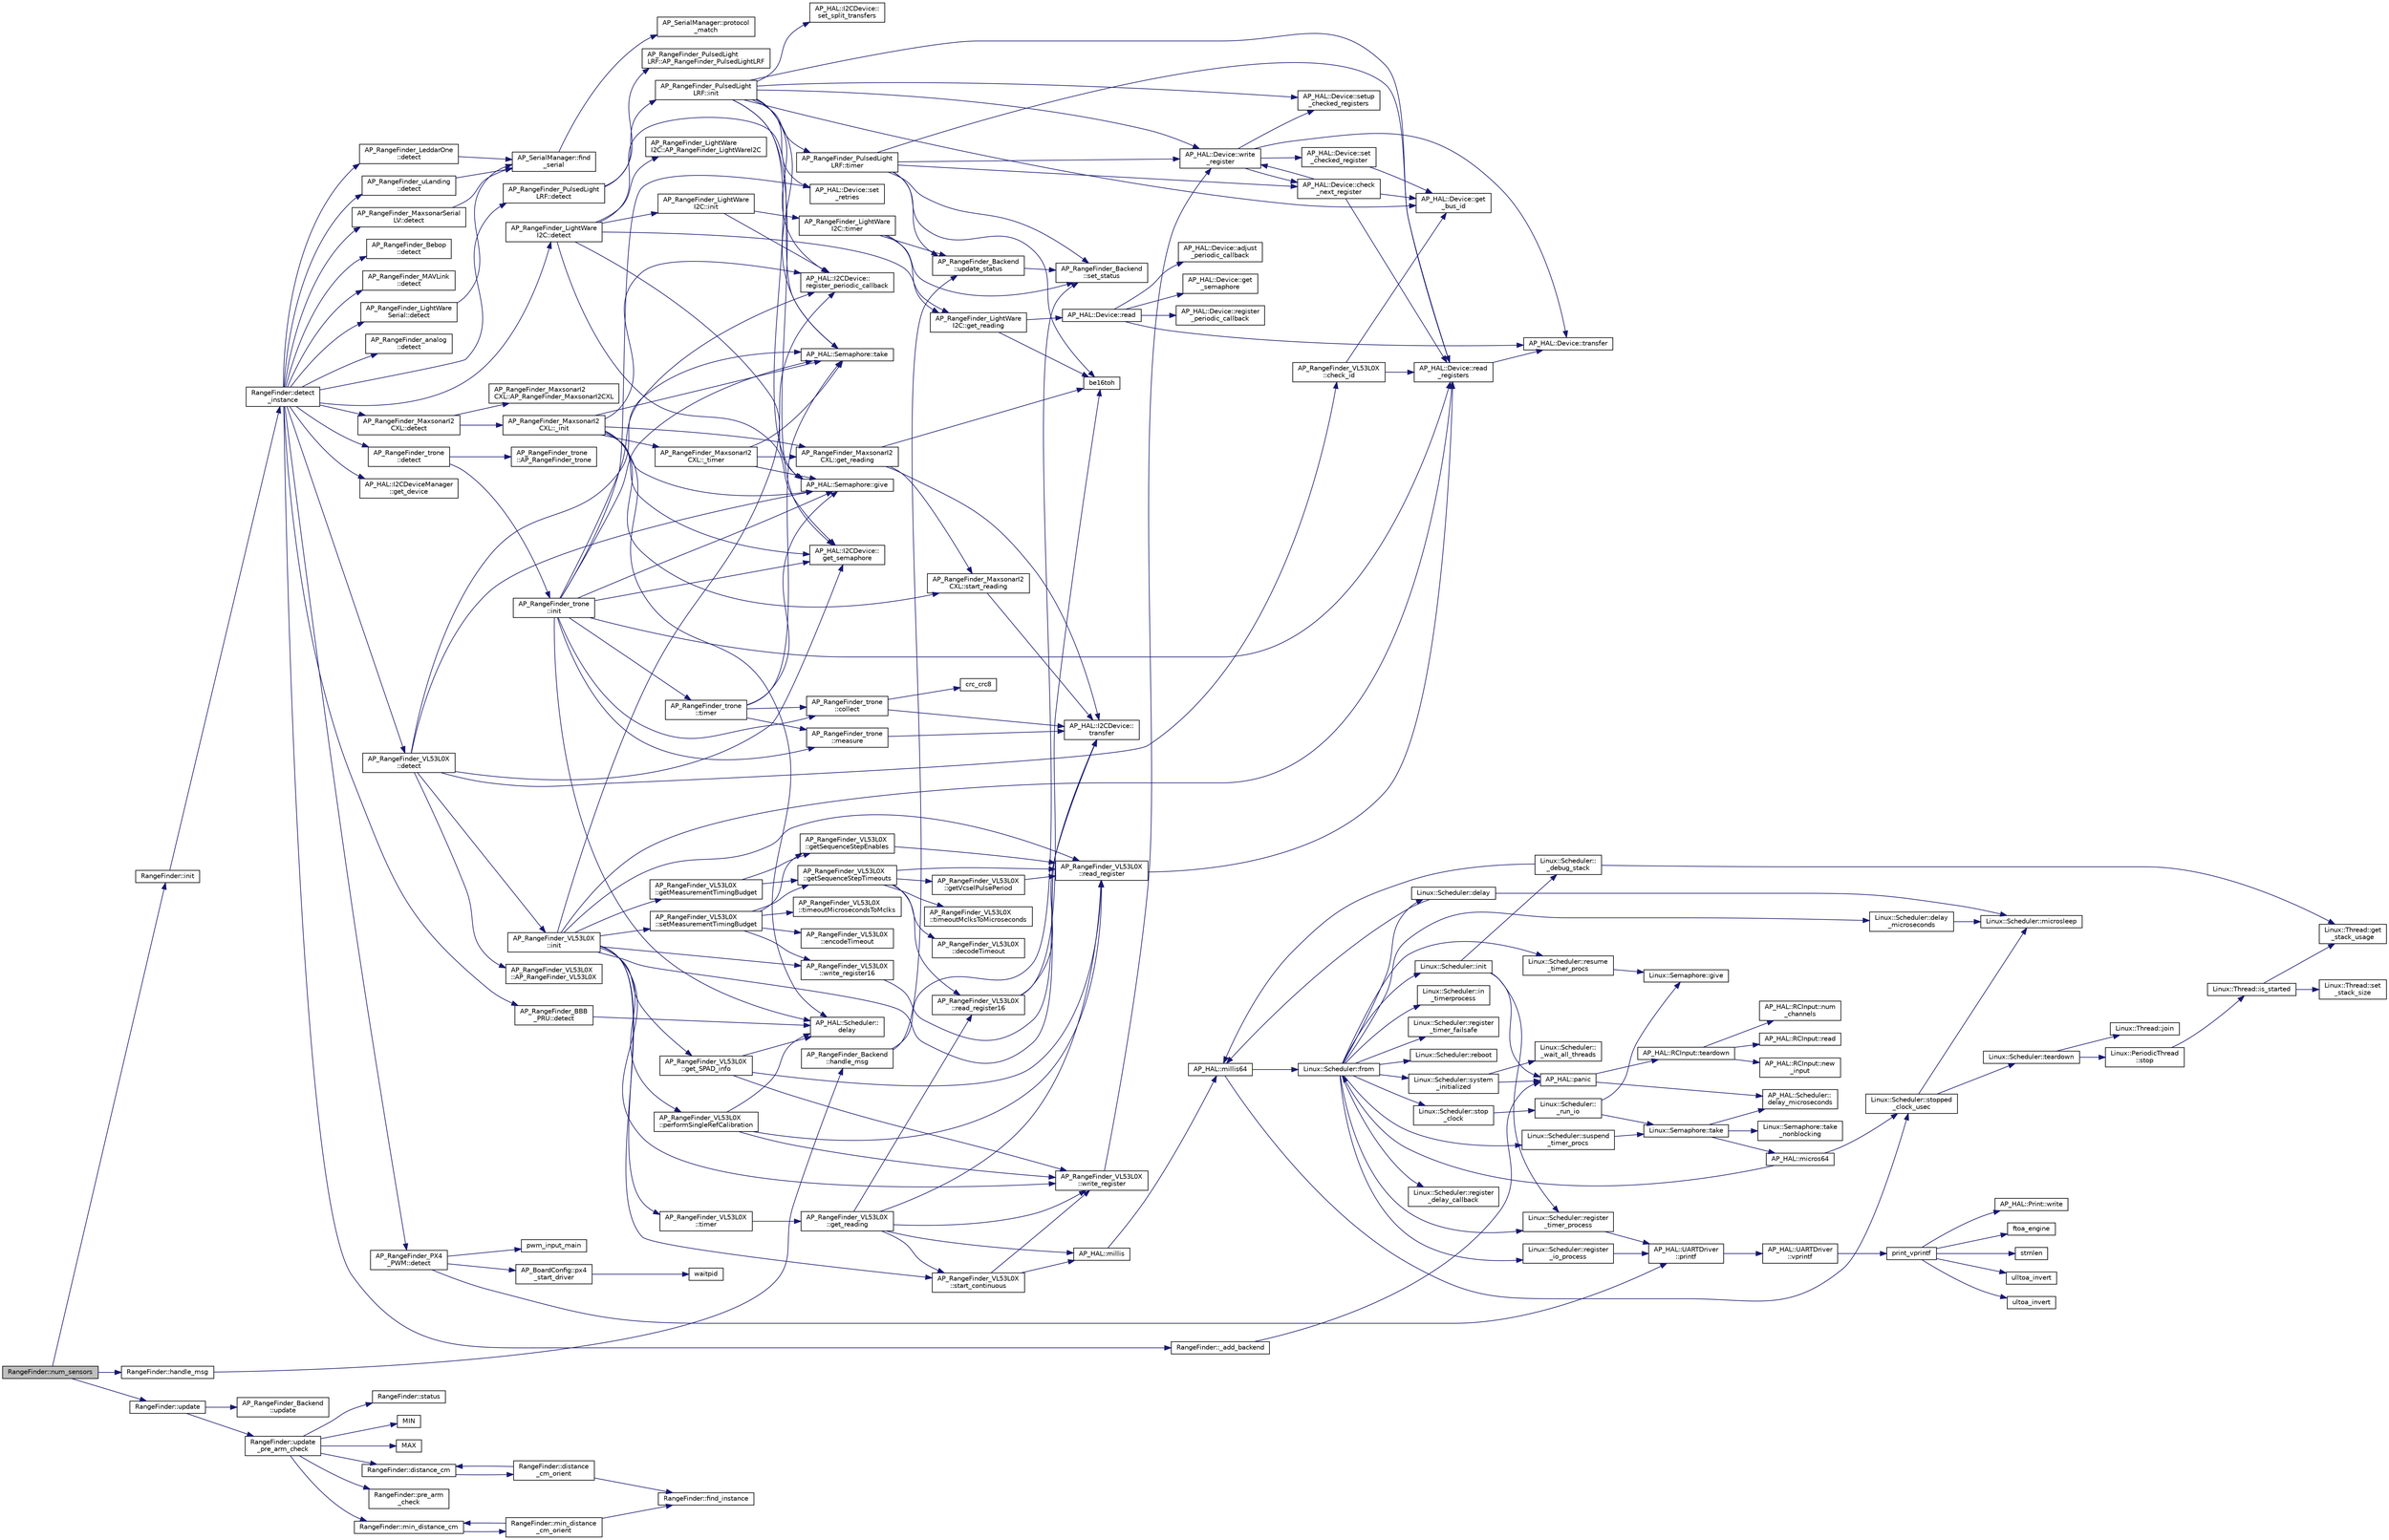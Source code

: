 digraph "RangeFinder::num_sensors"
{
 // INTERACTIVE_SVG=YES
  edge [fontname="Helvetica",fontsize="10",labelfontname="Helvetica",labelfontsize="10"];
  node [fontname="Helvetica",fontsize="10",shape=record];
  rankdir="LR";
  Node1 [label="RangeFinder::num_sensors",height=0.2,width=0.4,color="black", fillcolor="grey75", style="filled", fontcolor="black"];
  Node1 -> Node2 [color="midnightblue",fontsize="10",style="solid",fontname="Helvetica"];
  Node2 [label="RangeFinder::init",height=0.2,width=0.4,color="black", fillcolor="white", style="filled",URL="$classRangeFinder.html#a1c2d6a488e35a856814b5d48ca3d5d9e"];
  Node2 -> Node3 [color="midnightblue",fontsize="10",style="solid",fontname="Helvetica"];
  Node3 [label="RangeFinder::detect\l_instance",height=0.2,width=0.4,color="black", fillcolor="white", style="filled",URL="$classRangeFinder.html#a7f7f9dce880eb37d53df67cba39bdda9"];
  Node3 -> Node4 [color="midnightblue",fontsize="10",style="solid",fontname="Helvetica"];
  Node4 [label="RangeFinder::_add_backend",height=0.2,width=0.4,color="black", fillcolor="white", style="filled",URL="$classRangeFinder.html#a2b5e8b3ee6e2e5ac56544d6af32e7005"];
  Node4 -> Node5 [color="midnightblue",fontsize="10",style="solid",fontname="Helvetica"];
  Node5 [label="AP_HAL::panic",height=0.2,width=0.4,color="black", fillcolor="white", style="filled",URL="$namespaceAP__HAL.html#a71832f03d849a0c088f04fc98d3c8143"];
  Node5 -> Node6 [color="midnightblue",fontsize="10",style="solid",fontname="Helvetica"];
  Node6 [label="AP_HAL::RCInput::teardown",height=0.2,width=0.4,color="black", fillcolor="white", style="filled",URL="$classAP__HAL_1_1RCInput.html#a2bea13d38f2b9ae8bf5193a3a69f0a31"];
  Node6 -> Node7 [color="midnightblue",fontsize="10",style="solid",fontname="Helvetica"];
  Node7 [label="AP_HAL::RCInput::new\l_input",height=0.2,width=0.4,color="black", fillcolor="white", style="filled",URL="$classAP__HAL_1_1RCInput.html#aee1fade33080edef83dd7db0fad0f7da"];
  Node6 -> Node8 [color="midnightblue",fontsize="10",style="solid",fontname="Helvetica"];
  Node8 [label="AP_HAL::RCInput::num\l_channels",height=0.2,width=0.4,color="black", fillcolor="white", style="filled",URL="$classAP__HAL_1_1RCInput.html#ae55f959c6115c1f41783af3a2b6c4fcd"];
  Node6 -> Node9 [color="midnightblue",fontsize="10",style="solid",fontname="Helvetica"];
  Node9 [label="AP_HAL::RCInput::read",height=0.2,width=0.4,color="black", fillcolor="white", style="filled",URL="$classAP__HAL_1_1RCInput.html#a078fd7e6d2e6a899009ec674a8e03498"];
  Node5 -> Node10 [color="midnightblue",fontsize="10",style="solid",fontname="Helvetica"];
  Node10 [label="AP_HAL::Scheduler::\ldelay_microseconds",height=0.2,width=0.4,color="black", fillcolor="white", style="filled",URL="$classAP__HAL_1_1Scheduler.html#a78c4f1b1f192ac1c99544b6cc8f099b0"];
  Node3 -> Node11 [color="midnightblue",fontsize="10",style="solid",fontname="Helvetica"];
  Node11 [label="AP_RangeFinder_PulsedLight\lLRF::detect",height=0.2,width=0.4,color="black", fillcolor="white", style="filled",URL="$classAP__RangeFinder__PulsedLightLRF.html#ad87857d39b8c6d2cbc53209498b60f73"];
  Node11 -> Node12 [color="midnightblue",fontsize="10",style="solid",fontname="Helvetica"];
  Node12 [label="AP_RangeFinder_PulsedLight\lLRF::AP_RangeFinder_PulsedLightLRF",height=0.2,width=0.4,color="black", fillcolor="white", style="filled",URL="$classAP__RangeFinder__PulsedLightLRF.html#a27c2d05ed70612267d7ce31260160ef4"];
  Node11 -> Node13 [color="midnightblue",fontsize="10",style="solid",fontname="Helvetica"];
  Node13 [label="AP_RangeFinder_PulsedLight\lLRF::init",height=0.2,width=0.4,color="black", fillcolor="white", style="filled",URL="$classAP__RangeFinder__PulsedLightLRF.html#a1fe58514ce7282108e5aea8800c2451d"];
  Node13 -> Node14 [color="midnightblue",fontsize="10",style="solid",fontname="Helvetica"];
  Node14 [label="AP_HAL::I2CDevice::\lget_semaphore",height=0.2,width=0.4,color="black", fillcolor="white", style="filled",URL="$classAP__HAL_1_1I2CDevice.html#aecaa17329f98d50d437e53507b1e5c77"];
  Node13 -> Node15 [color="midnightblue",fontsize="10",style="solid",fontname="Helvetica"];
  Node15 [label="AP_HAL::Semaphore::take",height=0.2,width=0.4,color="black", fillcolor="white", style="filled",URL="$classAP__HAL_1_1Semaphore.html#abd3a0affad8bb211981a979f30386589"];
  Node13 -> Node16 [color="midnightblue",fontsize="10",style="solid",fontname="Helvetica"];
  Node16 [label="AP_HAL::Device::set\l_retries",height=0.2,width=0.4,color="black", fillcolor="white", style="filled",URL="$classAP__HAL_1_1Device.html#a871deca702e85b91191788a3415b50ca"];
  Node13 -> Node17 [color="midnightblue",fontsize="10",style="solid",fontname="Helvetica"];
  Node17 [label="AP_HAL::I2CDevice::\lset_split_transfers",height=0.2,width=0.4,color="black", fillcolor="white", style="filled",URL="$classAP__HAL_1_1I2CDevice.html#ad0605551467bdcfd5aaf55e26ca7e376"];
  Node13 -> Node18 [color="midnightblue",fontsize="10",style="solid",fontname="Helvetica"];
  Node18 [label="AP_HAL::Device::read\l_registers",height=0.2,width=0.4,color="black", fillcolor="white", style="filled",URL="$classAP__HAL_1_1Device.html#a66215f964cfb5c7421effdb88a749550"];
  Node18 -> Node19 [color="midnightblue",fontsize="10",style="solid",fontname="Helvetica"];
  Node19 [label="AP_HAL::Device::transfer",height=0.2,width=0.4,color="black", fillcolor="white", style="filled",URL="$classAP__HAL_1_1Device.html#a2af24b5f93b678af718b65a606e538b0"];
  Node13 -> Node20 [color="midnightblue",fontsize="10",style="solid",fontname="Helvetica"];
  Node20 [label="AP_HAL::Device::setup\l_checked_registers",height=0.2,width=0.4,color="black", fillcolor="white", style="filled",URL="$classAP__HAL_1_1Device.html#a4bad879386bd93b7f2340bff1437d041"];
  Node13 -> Node21 [color="midnightblue",fontsize="10",style="solid",fontname="Helvetica"];
  Node21 [label="AP_HAL::Device::write\l_register",height=0.2,width=0.4,color="black", fillcolor="white", style="filled",URL="$classAP__HAL_1_1Device.html#a450d2427d58c09d75c8268f8b808c37b"];
  Node21 -> Node22 [color="midnightblue",fontsize="10",style="solid",fontname="Helvetica"];
  Node22 [label="AP_HAL::Device::set\l_checked_register",height=0.2,width=0.4,color="black", fillcolor="white", style="filled",URL="$classAP__HAL_1_1Device.html#a44b62acec2c1c5d8bf8b9c07f5fe7192"];
  Node22 -> Node23 [color="midnightblue",fontsize="10",style="solid",fontname="Helvetica"];
  Node23 [label="AP_HAL::Device::get\l_bus_id",height=0.2,width=0.4,color="black", fillcolor="white", style="filled",URL="$classAP__HAL_1_1Device.html#a682fd556614308cb02773e94ec8e4b26"];
  Node21 -> Node19 [color="midnightblue",fontsize="10",style="solid",fontname="Helvetica"];
  Node21 -> Node20 [color="midnightblue",fontsize="10",style="solid",fontname="Helvetica"];
  Node21 -> Node24 [color="midnightblue",fontsize="10",style="solid",fontname="Helvetica"];
  Node24 [label="AP_HAL::Device::check\l_next_register",height=0.2,width=0.4,color="black", fillcolor="white", style="filled",URL="$classAP__HAL_1_1Device.html#a81202d89062b62f93bf8d13fa30a86d0"];
  Node24 -> Node18 [color="midnightblue",fontsize="10",style="solid",fontname="Helvetica"];
  Node24 -> Node23 [color="midnightblue",fontsize="10",style="solid",fontname="Helvetica"];
  Node24 -> Node21 [color="midnightblue",fontsize="10",style="solid",fontname="Helvetica"];
  Node13 -> Node23 [color="midnightblue",fontsize="10",style="solid",fontname="Helvetica"];
  Node13 -> Node25 [color="midnightblue",fontsize="10",style="solid",fontname="Helvetica"];
  Node25 [label="AP_HAL::Semaphore::give",height=0.2,width=0.4,color="black", fillcolor="white", style="filled",URL="$classAP__HAL_1_1Semaphore.html#afcdbf03d5bea9d83037acc93bfaea7ce"];
  Node13 -> Node26 [color="midnightblue",fontsize="10",style="solid",fontname="Helvetica"];
  Node26 [label="AP_HAL::I2CDevice::\lregister_periodic_callback",height=0.2,width=0.4,color="black", fillcolor="white", style="filled",URL="$classAP__HAL_1_1I2CDevice.html#a5d6a208d57d47068884af3a4fb90f1a2"];
  Node13 -> Node27 [color="midnightblue",fontsize="10",style="solid",fontname="Helvetica"];
  Node27 [label="AP_RangeFinder_PulsedLight\lLRF::timer",height=0.2,width=0.4,color="black", fillcolor="white", style="filled",URL="$classAP__RangeFinder__PulsedLightLRF.html#a14a616968340128e69452cb742254f50"];
  Node27 -> Node24 [color="midnightblue",fontsize="10",style="solid",fontname="Helvetica"];
  Node27 -> Node21 [color="midnightblue",fontsize="10",style="solid",fontname="Helvetica"];
  Node27 -> Node18 [color="midnightblue",fontsize="10",style="solid",fontname="Helvetica"];
  Node27 -> Node28 [color="midnightblue",fontsize="10",style="solid",fontname="Helvetica"];
  Node28 [label="be16toh",height=0.2,width=0.4,color="black", fillcolor="white", style="filled",URL="$sparse-endian_8h.html#a4460d76503583c1209bc0e78a5ccaefb"];
  Node27 -> Node29 [color="midnightblue",fontsize="10",style="solid",fontname="Helvetica"];
  Node29 [label="AP_RangeFinder_Backend\l::update_status",height=0.2,width=0.4,color="black", fillcolor="white", style="filled",URL="$classAP__RangeFinder__Backend.html#a9e858f638e4c2d1138aa3f56d217a394"];
  Node29 -> Node30 [color="midnightblue",fontsize="10",style="solid",fontname="Helvetica"];
  Node30 [label="AP_RangeFinder_Backend\l::set_status",height=0.2,width=0.4,color="black", fillcolor="white", style="filled",URL="$classAP__RangeFinder__Backend.html#ac5b3771c47b58dfba89ebcf2a24541cd"];
  Node27 -> Node30 [color="midnightblue",fontsize="10",style="solid",fontname="Helvetica"];
  Node3 -> Node31 [color="midnightblue",fontsize="10",style="solid",fontname="Helvetica"];
  Node31 [label="AP_RangeFinder_MaxsonarI2\lCXL::detect",height=0.2,width=0.4,color="black", fillcolor="white", style="filled",URL="$classAP__RangeFinder__MaxsonarI2CXL.html#ae726d2abaa58a433f4dbfadd5936682c"];
  Node31 -> Node32 [color="midnightblue",fontsize="10",style="solid",fontname="Helvetica"];
  Node32 [label="AP_RangeFinder_MaxsonarI2\lCXL::AP_RangeFinder_MaxsonarI2CXL",height=0.2,width=0.4,color="black", fillcolor="white", style="filled",URL="$classAP__RangeFinder__MaxsonarI2CXL.html#aa2f261393656722396f47ebf4b6e5da5"];
  Node31 -> Node33 [color="midnightblue",fontsize="10",style="solid",fontname="Helvetica"];
  Node33 [label="AP_RangeFinder_MaxsonarI2\lCXL::_init",height=0.2,width=0.4,color="black", fillcolor="white", style="filled",URL="$classAP__RangeFinder__MaxsonarI2CXL.html#a1771b238615845f371cd4536e3bbe680"];
  Node33 -> Node14 [color="midnightblue",fontsize="10",style="solid",fontname="Helvetica"];
  Node33 -> Node15 [color="midnightblue",fontsize="10",style="solid",fontname="Helvetica"];
  Node33 -> Node34 [color="midnightblue",fontsize="10",style="solid",fontname="Helvetica"];
  Node34 [label="AP_RangeFinder_MaxsonarI2\lCXL::start_reading",height=0.2,width=0.4,color="black", fillcolor="white", style="filled",URL="$classAP__RangeFinder__MaxsonarI2CXL.html#a51188886a94d87fc3ebb795c0b40f0e4"];
  Node34 -> Node35 [color="midnightblue",fontsize="10",style="solid",fontname="Helvetica"];
  Node35 [label="AP_HAL::I2CDevice::\ltransfer",height=0.2,width=0.4,color="black", fillcolor="white", style="filled",URL="$classAP__HAL_1_1I2CDevice.html#a2e581ddc9b02eb73ad2fdf488fe8dc86"];
  Node33 -> Node25 [color="midnightblue",fontsize="10",style="solid",fontname="Helvetica"];
  Node33 -> Node36 [color="midnightblue",fontsize="10",style="solid",fontname="Helvetica"];
  Node36 [label="AP_HAL::Scheduler::\ldelay",height=0.2,width=0.4,color="black", fillcolor="white", style="filled",URL="$classAP__HAL_1_1Scheduler.html#ab3175e2e6223ccfe82f957e41cc12b26"];
  Node33 -> Node37 [color="midnightblue",fontsize="10",style="solid",fontname="Helvetica"];
  Node37 [label="AP_RangeFinder_MaxsonarI2\lCXL::get_reading",height=0.2,width=0.4,color="black", fillcolor="white", style="filled",URL="$classAP__RangeFinder__MaxsonarI2CXL.html#a43b8ffc54c0ed66221d0bb61c3e181e9"];
  Node37 -> Node35 [color="midnightblue",fontsize="10",style="solid",fontname="Helvetica"];
  Node37 -> Node28 [color="midnightblue",fontsize="10",style="solid",fontname="Helvetica"];
  Node37 -> Node34 [color="midnightblue",fontsize="10",style="solid",fontname="Helvetica"];
  Node33 -> Node26 [color="midnightblue",fontsize="10",style="solid",fontname="Helvetica"];
  Node33 -> Node38 [color="midnightblue",fontsize="10",style="solid",fontname="Helvetica"];
  Node38 [label="AP_RangeFinder_MaxsonarI2\lCXL::_timer",height=0.2,width=0.4,color="black", fillcolor="white", style="filled",URL="$classAP__RangeFinder__MaxsonarI2CXL.html#a4a8cb17fc852d03b93867a66dc8e702e"];
  Node38 -> Node37 [color="midnightblue",fontsize="10",style="solid",fontname="Helvetica"];
  Node38 -> Node15 [color="midnightblue",fontsize="10",style="solid",fontname="Helvetica"];
  Node38 -> Node25 [color="midnightblue",fontsize="10",style="solid",fontname="Helvetica"];
  Node3 -> Node39 [color="midnightblue",fontsize="10",style="solid",fontname="Helvetica"];
  Node39 [label="AP_RangeFinder_LightWare\lI2C::detect",height=0.2,width=0.4,color="black", fillcolor="white", style="filled",URL="$classAP__RangeFinder__LightWareI2C.html#a8244a17a7b5b90e559e999a1cb5dc40a"];
  Node39 -> Node40 [color="midnightblue",fontsize="10",style="solid",fontname="Helvetica"];
  Node40 [label="AP_RangeFinder_LightWare\lI2C::AP_RangeFinder_LightWareI2C",height=0.2,width=0.4,color="black", fillcolor="white", style="filled",URL="$classAP__RangeFinder__LightWareI2C.html#a9aac92cdc465091edd589869a7ad81cb"];
  Node39 -> Node14 [color="midnightblue",fontsize="10",style="solid",fontname="Helvetica"];
  Node39 -> Node15 [color="midnightblue",fontsize="10",style="solid",fontname="Helvetica"];
  Node39 -> Node41 [color="midnightblue",fontsize="10",style="solid",fontname="Helvetica"];
  Node41 [label="AP_RangeFinder_LightWare\lI2C::get_reading",height=0.2,width=0.4,color="black", fillcolor="white", style="filled",URL="$classAP__RangeFinder__LightWareI2C.html#a37ea263e851b88939137c355193087d7"];
  Node41 -> Node42 [color="midnightblue",fontsize="10",style="solid",fontname="Helvetica"];
  Node42 [label="AP_HAL::Device::read",height=0.2,width=0.4,color="black", fillcolor="white", style="filled",URL="$classAP__HAL_1_1Device.html#add629993ccfd5242c5921a38a3969dba"];
  Node42 -> Node19 [color="midnightblue",fontsize="10",style="solid",fontname="Helvetica"];
  Node42 -> Node43 [color="midnightblue",fontsize="10",style="solid",fontname="Helvetica"];
  Node43 [label="AP_HAL::Device::get\l_semaphore",height=0.2,width=0.4,color="black", fillcolor="white", style="filled",URL="$classAP__HAL_1_1Device.html#a9cfca3d6c720115b4c77b21b64a2b8af"];
  Node42 -> Node44 [color="midnightblue",fontsize="10",style="solid",fontname="Helvetica"];
  Node44 [label="AP_HAL::Device::register\l_periodic_callback",height=0.2,width=0.4,color="black", fillcolor="white", style="filled",URL="$classAP__HAL_1_1Device.html#ab516a6ba589841ce07a5cc4ef599ac62"];
  Node42 -> Node45 [color="midnightblue",fontsize="10",style="solid",fontname="Helvetica"];
  Node45 [label="AP_HAL::Device::adjust\l_periodic_callback",height=0.2,width=0.4,color="black", fillcolor="white", style="filled",URL="$classAP__HAL_1_1Device.html#aec95eac419de6e1d4812a303855c40be"];
  Node41 -> Node28 [color="midnightblue",fontsize="10",style="solid",fontname="Helvetica"];
  Node39 -> Node25 [color="midnightblue",fontsize="10",style="solid",fontname="Helvetica"];
  Node39 -> Node46 [color="midnightblue",fontsize="10",style="solid",fontname="Helvetica"];
  Node46 [label="AP_RangeFinder_LightWare\lI2C::init",height=0.2,width=0.4,color="black", fillcolor="white", style="filled",URL="$classAP__RangeFinder__LightWareI2C.html#a4ecab260116f4b01a5e0853b3830736a"];
  Node46 -> Node26 [color="midnightblue",fontsize="10",style="solid",fontname="Helvetica"];
  Node46 -> Node47 [color="midnightblue",fontsize="10",style="solid",fontname="Helvetica"];
  Node47 [label="AP_RangeFinder_LightWare\lI2C::timer",height=0.2,width=0.4,color="black", fillcolor="white", style="filled",URL="$classAP__RangeFinder__LightWareI2C.html#af397f083c33ab36aab840d89831b0e7d"];
  Node47 -> Node41 [color="midnightblue",fontsize="10",style="solid",fontname="Helvetica"];
  Node47 -> Node29 [color="midnightblue",fontsize="10",style="solid",fontname="Helvetica"];
  Node47 -> Node30 [color="midnightblue",fontsize="10",style="solid",fontname="Helvetica"];
  Node3 -> Node48 [color="midnightblue",fontsize="10",style="solid",fontname="Helvetica"];
  Node48 [label="AP_HAL::I2CDeviceManager\l::get_device",height=0.2,width=0.4,color="black", fillcolor="white", style="filled",URL="$classAP__HAL_1_1I2CDeviceManager.html#a28e5d1449e177f16962dd7ccc94df443"];
  Node3 -> Node49 [color="midnightblue",fontsize="10",style="solid",fontname="Helvetica"];
  Node49 [label="AP_RangeFinder_trone\l::detect",height=0.2,width=0.4,color="black", fillcolor="white", style="filled",URL="$classAP__RangeFinder__trone.html#a71c22bfe97e0cf43a9da0a975e9879c0"];
  Node49 -> Node50 [color="midnightblue",fontsize="10",style="solid",fontname="Helvetica"];
  Node50 [label="AP_RangeFinder_trone\l::AP_RangeFinder_trone",height=0.2,width=0.4,color="black", fillcolor="white", style="filled",URL="$classAP__RangeFinder__trone.html#ac31f7a1ee8da8835713291cced7b908c"];
  Node49 -> Node51 [color="midnightblue",fontsize="10",style="solid",fontname="Helvetica"];
  Node51 [label="AP_RangeFinder_trone\l::init",height=0.2,width=0.4,color="black", fillcolor="white", style="filled",URL="$classAP__RangeFinder__trone.html#a798978258c22be13e6deee52cdab0236"];
  Node51 -> Node14 [color="midnightblue",fontsize="10",style="solid",fontname="Helvetica"];
  Node51 -> Node15 [color="midnightblue",fontsize="10",style="solid",fontname="Helvetica"];
  Node51 -> Node16 [color="midnightblue",fontsize="10",style="solid",fontname="Helvetica"];
  Node51 -> Node18 [color="midnightblue",fontsize="10",style="solid",fontname="Helvetica"];
  Node51 -> Node52 [color="midnightblue",fontsize="10",style="solid",fontname="Helvetica"];
  Node52 [label="AP_RangeFinder_trone\l::measure",height=0.2,width=0.4,color="black", fillcolor="white", style="filled",URL="$classAP__RangeFinder__trone.html#ae1c90edf21bf8b1630319198715dbbd1"];
  Node52 -> Node35 [color="midnightblue",fontsize="10",style="solid",fontname="Helvetica"];
  Node51 -> Node25 [color="midnightblue",fontsize="10",style="solid",fontname="Helvetica"];
  Node51 -> Node36 [color="midnightblue",fontsize="10",style="solid",fontname="Helvetica"];
  Node51 -> Node53 [color="midnightblue",fontsize="10",style="solid",fontname="Helvetica"];
  Node53 [label="AP_RangeFinder_trone\l::collect",height=0.2,width=0.4,color="black", fillcolor="white", style="filled",URL="$classAP__RangeFinder__trone.html#a5c5bcc4a245bbadcf183d28bbe724a55"];
  Node53 -> Node35 [color="midnightblue",fontsize="10",style="solid",fontname="Helvetica"];
  Node53 -> Node54 [color="midnightblue",fontsize="10",style="solid",fontname="Helvetica"];
  Node54 [label="crc_crc8",height=0.2,width=0.4,color="black", fillcolor="white", style="filled",URL="$crc_8cpp.html#aff40866c4e8dcc38f5a6114281f58e23"];
  Node51 -> Node26 [color="midnightblue",fontsize="10",style="solid",fontname="Helvetica"];
  Node51 -> Node55 [color="midnightblue",fontsize="10",style="solid",fontname="Helvetica"];
  Node55 [label="AP_RangeFinder_trone\l::timer",height=0.2,width=0.4,color="black", fillcolor="white", style="filled",URL="$classAP__RangeFinder__trone.html#adb1b1934e369240f988830ede9c3a4de"];
  Node55 -> Node53 [color="midnightblue",fontsize="10",style="solid",fontname="Helvetica"];
  Node55 -> Node15 [color="midnightblue",fontsize="10",style="solid",fontname="Helvetica"];
  Node55 -> Node25 [color="midnightblue",fontsize="10",style="solid",fontname="Helvetica"];
  Node55 -> Node52 [color="midnightblue",fontsize="10",style="solid",fontname="Helvetica"];
  Node3 -> Node56 [color="midnightblue",fontsize="10",style="solid",fontname="Helvetica"];
  Node56 [label="AP_RangeFinder_VL53L0X\l::detect",height=0.2,width=0.4,color="black", fillcolor="white", style="filled",URL="$classAP__RangeFinder__VL53L0X.html#acda2670d739ed1966164fee6001680a0"];
  Node56 -> Node57 [color="midnightblue",fontsize="10",style="solid",fontname="Helvetica"];
  Node57 [label="AP_RangeFinder_VL53L0X\l::AP_RangeFinder_VL53L0X",height=0.2,width=0.4,color="black", fillcolor="white", style="filled",URL="$classAP__RangeFinder__VL53L0X.html#a23c4773c3f71adfbefc0513ced4aab4d"];
  Node56 -> Node14 [color="midnightblue",fontsize="10",style="solid",fontname="Helvetica"];
  Node56 -> Node15 [color="midnightblue",fontsize="10",style="solid",fontname="Helvetica"];
  Node56 -> Node58 [color="midnightblue",fontsize="10",style="solid",fontname="Helvetica"];
  Node58 [label="AP_RangeFinder_VL53L0X\l::check_id",height=0.2,width=0.4,color="black", fillcolor="white", style="filled",URL="$classAP__RangeFinder__VL53L0X.html#ae886a7037a7968a44e45946692eb47ac"];
  Node58 -> Node18 [color="midnightblue",fontsize="10",style="solid",fontname="Helvetica"];
  Node58 -> Node23 [color="midnightblue",fontsize="10",style="solid",fontname="Helvetica"];
  Node56 -> Node25 [color="midnightblue",fontsize="10",style="solid",fontname="Helvetica"];
  Node56 -> Node59 [color="midnightblue",fontsize="10",style="solid",fontname="Helvetica"];
  Node59 [label="AP_RangeFinder_VL53L0X\l::init",height=0.2,width=0.4,color="black", fillcolor="white", style="filled",URL="$classAP__RangeFinder__VL53L0X.html#ac67db36587944e0a5a1295a75933302c"];
  Node59 -> Node60 [color="midnightblue",fontsize="10",style="solid",fontname="Helvetica"];
  Node60 [label="AP_RangeFinder_VL53L0X\l::write_register",height=0.2,width=0.4,color="black", fillcolor="white", style="filled",URL="$classAP__RangeFinder__VL53L0X.html#af42a49b66ac15ae10e082002d8934d59"];
  Node60 -> Node21 [color="midnightblue",fontsize="10",style="solid",fontname="Helvetica"];
  Node59 -> Node61 [color="midnightblue",fontsize="10",style="solid",fontname="Helvetica"];
  Node61 [label="AP_RangeFinder_VL53L0X\l::read_register",height=0.2,width=0.4,color="black", fillcolor="white", style="filled",URL="$classAP__RangeFinder__VL53L0X.html#a2b660c79c1ed128ab2b74b6cbdfd04b2"];
  Node61 -> Node18 [color="midnightblue",fontsize="10",style="solid",fontname="Helvetica"];
  Node59 -> Node62 [color="midnightblue",fontsize="10",style="solid",fontname="Helvetica"];
  Node62 [label="AP_RangeFinder_VL53L0X\l::write_register16",height=0.2,width=0.4,color="black", fillcolor="white", style="filled",URL="$classAP__RangeFinder__VL53L0X.html#a5c9f11ca786209f1cba876940f67c809"];
  Node62 -> Node35 [color="midnightblue",fontsize="10",style="solid",fontname="Helvetica"];
  Node59 -> Node63 [color="midnightblue",fontsize="10",style="solid",fontname="Helvetica"];
  Node63 [label="AP_RangeFinder_VL53L0X\l::get_SPAD_info",height=0.2,width=0.4,color="black", fillcolor="white", style="filled",URL="$classAP__RangeFinder__VL53L0X.html#a4d4f7669855683319bd48d6b0d838169"];
  Node63 -> Node60 [color="midnightblue",fontsize="10",style="solid",fontname="Helvetica"];
  Node63 -> Node61 [color="midnightblue",fontsize="10",style="solid",fontname="Helvetica"];
  Node63 -> Node36 [color="midnightblue",fontsize="10",style="solid",fontname="Helvetica"];
  Node59 -> Node18 [color="midnightblue",fontsize="10",style="solid",fontname="Helvetica"];
  Node59 -> Node35 [color="midnightblue",fontsize="10",style="solid",fontname="Helvetica"];
  Node59 -> Node64 [color="midnightblue",fontsize="10",style="solid",fontname="Helvetica"];
  Node64 [label="AP_RangeFinder_VL53L0X\l::getMeasurementTimingBudget",height=0.2,width=0.4,color="black", fillcolor="white", style="filled",URL="$classAP__RangeFinder__VL53L0X.html#a99578fad928a8259ab6419cd20a9d00f"];
  Node64 -> Node65 [color="midnightblue",fontsize="10",style="solid",fontname="Helvetica"];
  Node65 [label="AP_RangeFinder_VL53L0X\l::getSequenceStepEnables",height=0.2,width=0.4,color="black", fillcolor="white", style="filled",URL="$classAP__RangeFinder__VL53L0X.html#a26f17f242a24905021a0bc78f4b92b3d"];
  Node65 -> Node61 [color="midnightblue",fontsize="10",style="solid",fontname="Helvetica"];
  Node64 -> Node66 [color="midnightblue",fontsize="10",style="solid",fontname="Helvetica"];
  Node66 [label="AP_RangeFinder_VL53L0X\l::getSequenceStepTimeouts",height=0.2,width=0.4,color="black", fillcolor="white", style="filled",URL="$classAP__RangeFinder__VL53L0X.html#aee8dc588ee1ce3c0fc1b1548a137f3b0"];
  Node66 -> Node67 [color="midnightblue",fontsize="10",style="solid",fontname="Helvetica"];
  Node67 [label="AP_RangeFinder_VL53L0X\l::getVcselPulsePeriod",height=0.2,width=0.4,color="black", fillcolor="white", style="filled",URL="$classAP__RangeFinder__VL53L0X.html#aeed0297c7cd672a6a2d18042ca87b7c7"];
  Node67 -> Node61 [color="midnightblue",fontsize="10",style="solid",fontname="Helvetica"];
  Node66 -> Node61 [color="midnightblue",fontsize="10",style="solid",fontname="Helvetica"];
  Node66 -> Node68 [color="midnightblue",fontsize="10",style="solid",fontname="Helvetica"];
  Node68 [label="AP_RangeFinder_VL53L0X\l::timeoutMclksToMicroseconds",height=0.2,width=0.4,color="black", fillcolor="white", style="filled",URL="$classAP__RangeFinder__VL53L0X.html#a2d9155a4059ff36e3b06ba21904d7ad0"];
  Node66 -> Node69 [color="midnightblue",fontsize="10",style="solid",fontname="Helvetica"];
  Node69 [label="AP_RangeFinder_VL53L0X\l::decodeTimeout",height=0.2,width=0.4,color="black", fillcolor="white", style="filled",URL="$classAP__RangeFinder__VL53L0X.html#aa43b5ee83a459ab2154578a54f8f1898"];
  Node66 -> Node70 [color="midnightblue",fontsize="10",style="solid",fontname="Helvetica"];
  Node70 [label="AP_RangeFinder_VL53L0X\l::read_register16",height=0.2,width=0.4,color="black", fillcolor="white", style="filled",URL="$classAP__RangeFinder__VL53L0X.html#afa09743a6e90f65c6d3b8367ba86cd35"];
  Node70 -> Node35 [color="midnightblue",fontsize="10",style="solid",fontname="Helvetica"];
  Node70 -> Node28 [color="midnightblue",fontsize="10",style="solid",fontname="Helvetica"];
  Node59 -> Node71 [color="midnightblue",fontsize="10",style="solid",fontname="Helvetica"];
  Node71 [label="AP_RangeFinder_VL53L0X\l::setMeasurementTimingBudget",height=0.2,width=0.4,color="black", fillcolor="white", style="filled",URL="$classAP__RangeFinder__VL53L0X.html#adec2d569b8b1567535371a3d69b4c95f"];
  Node71 -> Node65 [color="midnightblue",fontsize="10",style="solid",fontname="Helvetica"];
  Node71 -> Node66 [color="midnightblue",fontsize="10",style="solid",fontname="Helvetica"];
  Node71 -> Node72 [color="midnightblue",fontsize="10",style="solid",fontname="Helvetica"];
  Node72 [label="AP_RangeFinder_VL53L0X\l::timeoutMicrosecondsToMclks",height=0.2,width=0.4,color="black", fillcolor="white", style="filled",URL="$classAP__RangeFinder__VL53L0X.html#a9f2c3d4c86c11d0144a3c0ec775b4e50"];
  Node71 -> Node62 [color="midnightblue",fontsize="10",style="solid",fontname="Helvetica"];
  Node71 -> Node73 [color="midnightblue",fontsize="10",style="solid",fontname="Helvetica"];
  Node73 [label="AP_RangeFinder_VL53L0X\l::encodeTimeout",height=0.2,width=0.4,color="black", fillcolor="white", style="filled",URL="$classAP__RangeFinder__VL53L0X.html#a5d67a6411de68df1d7e530a9df5bd2d6"];
  Node59 -> Node74 [color="midnightblue",fontsize="10",style="solid",fontname="Helvetica"];
  Node74 [label="AP_RangeFinder_VL53L0X\l::performSingleRefCalibration",height=0.2,width=0.4,color="black", fillcolor="white", style="filled",URL="$classAP__RangeFinder__VL53L0X.html#a4b2d9f7195956fe4898b0a1345850c7c"];
  Node74 -> Node60 [color="midnightblue",fontsize="10",style="solid",fontname="Helvetica"];
  Node74 -> Node61 [color="midnightblue",fontsize="10",style="solid",fontname="Helvetica"];
  Node74 -> Node36 [color="midnightblue",fontsize="10",style="solid",fontname="Helvetica"];
  Node59 -> Node75 [color="midnightblue",fontsize="10",style="solid",fontname="Helvetica"];
  Node75 [label="AP_RangeFinder_VL53L0X\l::start_continuous",height=0.2,width=0.4,color="black", fillcolor="white", style="filled",URL="$classAP__RangeFinder__VL53L0X.html#ad61c55f466b6be9fa0a6e741efa94a00"];
  Node75 -> Node60 [color="midnightblue",fontsize="10",style="solid",fontname="Helvetica"];
  Node75 -> Node76 [color="midnightblue",fontsize="10",style="solid",fontname="Helvetica"];
  Node76 [label="AP_HAL::millis",height=0.2,width=0.4,color="black", fillcolor="white", style="filled",URL="$namespaceAP__HAL.html#a77dffbb18891996280308e21316ec186"];
  Node76 -> Node77 [color="midnightblue",fontsize="10",style="solid",fontname="Helvetica"];
  Node77 [label="AP_HAL::millis64",height=0.2,width=0.4,color="black", fillcolor="white", style="filled",URL="$namespaceAP__HAL.html#a59336c5fceaf28a76d1df1581a87a25d"];
  Node77 -> Node78 [color="midnightblue",fontsize="10",style="solid",fontname="Helvetica"];
  Node78 [label="Linux::Scheduler::from",height=0.2,width=0.4,color="black", fillcolor="white", style="filled",URL="$classLinux_1_1Scheduler.html#a53ecaae0fdc72f85bd57c4b0cff93653"];
  Node78 -> Node79 [color="midnightblue",fontsize="10",style="solid",fontname="Helvetica"];
  Node79 [label="Linux::Scheduler::init",height=0.2,width=0.4,color="black", fillcolor="white", style="filled",URL="$classLinux_1_1Scheduler.html#a3d77c332e051c28c83fb07757e7100bd"];
  Node79 -> Node5 [color="midnightblue",fontsize="10",style="solid",fontname="Helvetica"];
  Node79 -> Node80 [color="midnightblue",fontsize="10",style="solid",fontname="Helvetica"];
  Node80 [label="Linux::Scheduler::register\l_timer_process",height=0.2,width=0.4,color="black", fillcolor="white", style="filled",URL="$classLinux_1_1Scheduler.html#a02a34a123dfebaf360f7010745e1e646"];
  Node80 -> Node81 [color="midnightblue",fontsize="10",style="solid",fontname="Helvetica"];
  Node81 [label="AP_HAL::UARTDriver\l::printf",height=0.2,width=0.4,color="black", fillcolor="white", style="filled",URL="$classAP__HAL_1_1UARTDriver.html#a6ceedc792594e59fc7d80b39a435f027"];
  Node81 -> Node82 [color="midnightblue",fontsize="10",style="solid",fontname="Helvetica"];
  Node82 [label="AP_HAL::UARTDriver\l::vprintf",height=0.2,width=0.4,color="black", fillcolor="white", style="filled",URL="$classAP__HAL_1_1UARTDriver.html#aa8abfb6d6641299472c29ac1edde559f"];
  Node82 -> Node83 [color="midnightblue",fontsize="10",style="solid",fontname="Helvetica"];
  Node83 [label="print_vprintf",height=0.2,width=0.4,color="black", fillcolor="white", style="filled",URL="$print__vprintf_8cpp.html#a1534eaeab54696df96975b56d9f49212"];
  Node83 -> Node84 [color="midnightblue",fontsize="10",style="solid",fontname="Helvetica"];
  Node84 [label="AP_HAL::Print::write",height=0.2,width=0.4,color="black", fillcolor="white", style="filled",URL="$classAP__HAL_1_1Print.html#acc65391952a43334f8f5c9bef341f501"];
  Node83 -> Node85 [color="midnightblue",fontsize="10",style="solid",fontname="Helvetica"];
  Node85 [label="ftoa_engine",height=0.2,width=0.4,color="black", fillcolor="white", style="filled",URL="$ftoa__engine_8cpp.html#a1c28234da8f20b43c85890d4bb452947"];
  Node83 -> Node86 [color="midnightblue",fontsize="10",style="solid",fontname="Helvetica"];
  Node86 [label="strnlen",height=0.2,width=0.4,color="black", fillcolor="white", style="filled",URL="$replace_8cpp.html#a880bcc7b85a09e6254691bebd5344b51"];
  Node83 -> Node87 [color="midnightblue",fontsize="10",style="solid",fontname="Helvetica"];
  Node87 [label="ulltoa_invert",height=0.2,width=0.4,color="black", fillcolor="white", style="filled",URL="$utoa__invert_8cpp.html#a34926f552460b47c414ec4d83b32815c"];
  Node83 -> Node88 [color="midnightblue",fontsize="10",style="solid",fontname="Helvetica"];
  Node88 [label="ultoa_invert",height=0.2,width=0.4,color="black", fillcolor="white", style="filled",URL="$utoa__invert_8cpp.html#a5d99bba8e697c1e11da489d88fca8559"];
  Node79 -> Node89 [color="midnightblue",fontsize="10",style="solid",fontname="Helvetica"];
  Node89 [label="Linux::Scheduler::\l_debug_stack",height=0.2,width=0.4,color="black", fillcolor="white", style="filled",URL="$classLinux_1_1Scheduler.html#a163eb7b285c95b1b1d036fc61d723910"];
  Node89 -> Node77 [color="midnightblue",fontsize="10",style="solid",fontname="Helvetica"];
  Node89 -> Node90 [color="midnightblue",fontsize="10",style="solid",fontname="Helvetica"];
  Node90 [label="Linux::Thread::get\l_stack_usage",height=0.2,width=0.4,color="black", fillcolor="white", style="filled",URL="$classLinux_1_1Thread.html#a6884970a0811ae21953c57fb98aa6e96"];
  Node78 -> Node91 [color="midnightblue",fontsize="10",style="solid",fontname="Helvetica"];
  Node91 [label="Linux::Scheduler::delay",height=0.2,width=0.4,color="black", fillcolor="white", style="filled",URL="$classLinux_1_1Scheduler.html#a14f3239ecbb9889823b20dc9de655c2f"];
  Node91 -> Node77 [color="midnightblue",fontsize="10",style="solid",fontname="Helvetica"];
  Node91 -> Node92 [color="midnightblue",fontsize="10",style="solid",fontname="Helvetica"];
  Node92 [label="Linux::Scheduler::microsleep",height=0.2,width=0.4,color="black", fillcolor="white", style="filled",URL="$classLinux_1_1Scheduler.html#a647872aff158b510c56862f51f951538"];
  Node78 -> Node93 [color="midnightblue",fontsize="10",style="solid",fontname="Helvetica"];
  Node93 [label="Linux::Scheduler::delay\l_microseconds",height=0.2,width=0.4,color="black", fillcolor="white", style="filled",URL="$classLinux_1_1Scheduler.html#a4cffd5bcba0175bf49c7aa75ff3bf09a"];
  Node93 -> Node92 [color="midnightblue",fontsize="10",style="solid",fontname="Helvetica"];
  Node78 -> Node94 [color="midnightblue",fontsize="10",style="solid",fontname="Helvetica"];
  Node94 [label="Linux::Scheduler::register\l_delay_callback",height=0.2,width=0.4,color="black", fillcolor="white", style="filled",URL="$classLinux_1_1Scheduler.html#a5cb50b637d5fd3e5f9220bc23db0fb3f"];
  Node78 -> Node80 [color="midnightblue",fontsize="10",style="solid",fontname="Helvetica"];
  Node78 -> Node95 [color="midnightblue",fontsize="10",style="solid",fontname="Helvetica"];
  Node95 [label="Linux::Scheduler::register\l_io_process",height=0.2,width=0.4,color="black", fillcolor="white", style="filled",URL="$classLinux_1_1Scheduler.html#aa2be97cb8686d72cc322fb38f69a940c"];
  Node95 -> Node81 [color="midnightblue",fontsize="10",style="solid",fontname="Helvetica"];
  Node78 -> Node96 [color="midnightblue",fontsize="10",style="solid",fontname="Helvetica"];
  Node96 [label="Linux::Scheduler::suspend\l_timer_procs",height=0.2,width=0.4,color="black", fillcolor="white", style="filled",URL="$classLinux_1_1Scheduler.html#abba967d02c28cb0b16a7cebbff9bc6d6"];
  Node96 -> Node97 [color="midnightblue",fontsize="10",style="solid",fontname="Helvetica"];
  Node97 [label="Linux::Semaphore::take",height=0.2,width=0.4,color="black", fillcolor="white", style="filled",URL="$classLinux_1_1Semaphore.html#afc4c8706abb7e68aa4001ea372dc614e"];
  Node97 -> Node98 [color="midnightblue",fontsize="10",style="solid",fontname="Helvetica"];
  Node98 [label="Linux::Semaphore::take\l_nonblocking",height=0.2,width=0.4,color="black", fillcolor="white", style="filled",URL="$classLinux_1_1Semaphore.html#a561b4f40f3a76335f1a686c2aed526f9"];
  Node97 -> Node99 [color="midnightblue",fontsize="10",style="solid",fontname="Helvetica"];
  Node99 [label="AP_HAL::micros64",height=0.2,width=0.4,color="black", fillcolor="white", style="filled",URL="$namespaceAP__HAL.html#a7aa0ce7625c9680e30ff4a99940907a5"];
  Node99 -> Node78 [color="midnightblue",fontsize="10",style="solid",fontname="Helvetica"];
  Node99 -> Node100 [color="midnightblue",fontsize="10",style="solid",fontname="Helvetica"];
  Node100 [label="Linux::Scheduler::stopped\l_clock_usec",height=0.2,width=0.4,color="black", fillcolor="white", style="filled",URL="$classLinux_1_1Scheduler.html#a682b4c34f330f66db5ab4aa5d96e13f9"];
  Node100 -> Node92 [color="midnightblue",fontsize="10",style="solid",fontname="Helvetica"];
  Node100 -> Node101 [color="midnightblue",fontsize="10",style="solid",fontname="Helvetica"];
  Node101 [label="Linux::Scheduler::teardown",height=0.2,width=0.4,color="black", fillcolor="white", style="filled",URL="$classLinux_1_1Scheduler.html#ab373a83d818679432520ea881044b2a7"];
  Node101 -> Node102 [color="midnightblue",fontsize="10",style="solid",fontname="Helvetica"];
  Node102 [label="Linux::PeriodicThread\l::stop",height=0.2,width=0.4,color="black", fillcolor="white", style="filled",URL="$classLinux_1_1PeriodicThread.html#a136aaf6e713f63b246fc4a2905e6e9a1"];
  Node102 -> Node103 [color="midnightblue",fontsize="10",style="solid",fontname="Helvetica"];
  Node103 [label="Linux::Thread::is_started",height=0.2,width=0.4,color="black", fillcolor="white", style="filled",URL="$classLinux_1_1Thread.html#a240d7b48a9a8eb43638f67295a1819e5"];
  Node103 -> Node90 [color="midnightblue",fontsize="10",style="solid",fontname="Helvetica"];
  Node103 -> Node104 [color="midnightblue",fontsize="10",style="solid",fontname="Helvetica"];
  Node104 [label="Linux::Thread::set\l_stack_size",height=0.2,width=0.4,color="black", fillcolor="white", style="filled",URL="$classLinux_1_1Thread.html#a8d3282b714faaf68eae534e9276419f0"];
  Node101 -> Node105 [color="midnightblue",fontsize="10",style="solid",fontname="Helvetica"];
  Node105 [label="Linux::Thread::join",height=0.2,width=0.4,color="black", fillcolor="white", style="filled",URL="$classLinux_1_1Thread.html#a32b7d184279634922e2f3b23b584fbcd"];
  Node97 -> Node10 [color="midnightblue",fontsize="10",style="solid",fontname="Helvetica"];
  Node78 -> Node106 [color="midnightblue",fontsize="10",style="solid",fontname="Helvetica"];
  Node106 [label="Linux::Scheduler::resume\l_timer_procs",height=0.2,width=0.4,color="black", fillcolor="white", style="filled",URL="$classLinux_1_1Scheduler.html#aee4e701b92cb4721c4de1bfcdcded70c"];
  Node106 -> Node107 [color="midnightblue",fontsize="10",style="solid",fontname="Helvetica"];
  Node107 [label="Linux::Semaphore::give",height=0.2,width=0.4,color="black", fillcolor="white", style="filled",URL="$classLinux_1_1Semaphore.html#a216f91636f64b57b59d43ef64af91624"];
  Node78 -> Node108 [color="midnightblue",fontsize="10",style="solid",fontname="Helvetica"];
  Node108 [label="Linux::Scheduler::in\l_timerprocess",height=0.2,width=0.4,color="black", fillcolor="white", style="filled",URL="$classLinux_1_1Scheduler.html#af23753e7c6bfa97553db215a64235455"];
  Node78 -> Node109 [color="midnightblue",fontsize="10",style="solid",fontname="Helvetica"];
  Node109 [label="Linux::Scheduler::register\l_timer_failsafe",height=0.2,width=0.4,color="black", fillcolor="white", style="filled",URL="$classLinux_1_1Scheduler.html#ac193459e3575c7a0588fdc72250c2044"];
  Node78 -> Node110 [color="midnightblue",fontsize="10",style="solid",fontname="Helvetica"];
  Node110 [label="Linux::Scheduler::system\l_initialized",height=0.2,width=0.4,color="black", fillcolor="white", style="filled",URL="$classLinux_1_1Scheduler.html#ad6070a7ee637adf5101b1e6b6efbf8f6"];
  Node110 -> Node5 [color="midnightblue",fontsize="10",style="solid",fontname="Helvetica"];
  Node110 -> Node111 [color="midnightblue",fontsize="10",style="solid",fontname="Helvetica"];
  Node111 [label="Linux::Scheduler::\l_wait_all_threads",height=0.2,width=0.4,color="black", fillcolor="white", style="filled",URL="$classLinux_1_1Scheduler.html#ac52c8da3f1f4fd79c50bd64379daf399"];
  Node78 -> Node112 [color="midnightblue",fontsize="10",style="solid",fontname="Helvetica"];
  Node112 [label="Linux::Scheduler::reboot",height=0.2,width=0.4,color="black", fillcolor="white", style="filled",URL="$classLinux_1_1Scheduler.html#ae72cfa66c849ffd882ef518c35c71e69"];
  Node78 -> Node113 [color="midnightblue",fontsize="10",style="solid",fontname="Helvetica"];
  Node113 [label="Linux::Scheduler::stop\l_clock",height=0.2,width=0.4,color="black", fillcolor="white", style="filled",URL="$classLinux_1_1Scheduler.html#a392aebafcdfe9a812e4db4b7a9dcce9c"];
  Node113 -> Node114 [color="midnightblue",fontsize="10",style="solid",fontname="Helvetica"];
  Node114 [label="Linux::Scheduler::\l_run_io",height=0.2,width=0.4,color="black", fillcolor="white", style="filled",URL="$classLinux_1_1Scheduler.html#a70b024d7d0886bf47b46cc3ee310d638"];
  Node114 -> Node97 [color="midnightblue",fontsize="10",style="solid",fontname="Helvetica"];
  Node114 -> Node107 [color="midnightblue",fontsize="10",style="solid",fontname="Helvetica"];
  Node77 -> Node100 [color="midnightblue",fontsize="10",style="solid",fontname="Helvetica"];
  Node59 -> Node26 [color="midnightblue",fontsize="10",style="solid",fontname="Helvetica"];
  Node59 -> Node115 [color="midnightblue",fontsize="10",style="solid",fontname="Helvetica"];
  Node115 [label="AP_RangeFinder_VL53L0X\l::timer",height=0.2,width=0.4,color="black", fillcolor="white", style="filled",URL="$classAP__RangeFinder__VL53L0X.html#aa9efdad4b38a7ae8b07fcae35c49f3b5"];
  Node115 -> Node116 [color="midnightblue",fontsize="10",style="solid",fontname="Helvetica"];
  Node116 [label="AP_RangeFinder_VL53L0X\l::get_reading",height=0.2,width=0.4,color="black", fillcolor="white", style="filled",URL="$classAP__RangeFinder__VL53L0X.html#a6d85723df25c37c2fc998f4ae8ce6588"];
  Node116 -> Node61 [color="midnightblue",fontsize="10",style="solid",fontname="Helvetica"];
  Node116 -> Node76 [color="midnightblue",fontsize="10",style="solid",fontname="Helvetica"];
  Node116 -> Node75 [color="midnightblue",fontsize="10",style="solid",fontname="Helvetica"];
  Node116 -> Node70 [color="midnightblue",fontsize="10",style="solid",fontname="Helvetica"];
  Node116 -> Node60 [color="midnightblue",fontsize="10",style="solid",fontname="Helvetica"];
  Node3 -> Node117 [color="midnightblue",fontsize="10",style="solid",fontname="Helvetica"];
  Node117 [label="AP_RangeFinder_PX4\l_PWM::detect",height=0.2,width=0.4,color="black", fillcolor="white", style="filled",URL="$classAP__RangeFinder__PX4__PWM.html#a55a5489f43240f0e64b7a1e01f964daa"];
  Node117 -> Node118 [color="midnightblue",fontsize="10",style="solid",fontname="Helvetica"];
  Node118 [label="AP_BoardConfig::px4\l_start_driver",height=0.2,width=0.4,color="black", fillcolor="white", style="filled",URL="$classAP__BoardConfig.html#aa4196422a112564ccbf73a187612161b"];
  Node118 -> Node119 [color="midnightblue",fontsize="10",style="solid",fontname="Helvetica"];
  Node119 [label="waitpid",height=0.2,width=0.4,color="black", fillcolor="white", style="filled",URL="$px4__drivers_8cpp.html#a67e33e859118467671c7d17a210d834b"];
  Node117 -> Node120 [color="midnightblue",fontsize="10",style="solid",fontname="Helvetica"];
  Node120 [label="pwm_input_main",height=0.2,width=0.4,color="black", fillcolor="white", style="filled",URL="$AP__RangeFinder__PX4__PWM_8cpp.html#aa9c04303563fc7087a61cae353403cb3"];
  Node117 -> Node81 [color="midnightblue",fontsize="10",style="solid",fontname="Helvetica"];
  Node3 -> Node121 [color="midnightblue",fontsize="10",style="solid",fontname="Helvetica"];
  Node121 [label="AP_RangeFinder_BBB\l_PRU::detect",height=0.2,width=0.4,color="black", fillcolor="white", style="filled",URL="$classAP__RangeFinder__BBB__PRU.html#ab94b345fb67b99e3e9caefb0d33957ef"];
  Node121 -> Node36 [color="midnightblue",fontsize="10",style="solid",fontname="Helvetica"];
  Node3 -> Node122 [color="midnightblue",fontsize="10",style="solid",fontname="Helvetica"];
  Node122 [label="AP_RangeFinder_LightWare\lSerial::detect",height=0.2,width=0.4,color="black", fillcolor="white", style="filled",URL="$classAP__RangeFinder__LightWareSerial.html#a03476ac43d0c50f4c10efaa466a26fd4"];
  Node122 -> Node123 [color="midnightblue",fontsize="10",style="solid",fontname="Helvetica"];
  Node123 [label="AP_SerialManager::find\l_serial",height=0.2,width=0.4,color="black", fillcolor="white", style="filled",URL="$classAP__SerialManager.html#af80d1e798f50bcd4ffcff2f3313e3950"];
  Node123 -> Node124 [color="midnightblue",fontsize="10",style="solid",fontname="Helvetica"];
  Node124 [label="AP_SerialManager::protocol\l_match",height=0.2,width=0.4,color="black", fillcolor="white", style="filled",URL="$classAP__SerialManager.html#a0b9318b2cf0f61a6e13d46a125dc038b"];
  Node3 -> Node125 [color="midnightblue",fontsize="10",style="solid",fontname="Helvetica"];
  Node125 [label="AP_RangeFinder_LeddarOne\l::detect",height=0.2,width=0.4,color="black", fillcolor="white", style="filled",URL="$classAP__RangeFinder__LeddarOne.html#a7a52e858b9bfcbe973f046abc3164a6c"];
  Node125 -> Node123 [color="midnightblue",fontsize="10",style="solid",fontname="Helvetica"];
  Node3 -> Node126 [color="midnightblue",fontsize="10",style="solid",fontname="Helvetica"];
  Node126 [label="AP_RangeFinder_uLanding\l::detect",height=0.2,width=0.4,color="black", fillcolor="white", style="filled",URL="$classAP__RangeFinder__uLanding.html#af95a07ed09c32e9d00a54f03965fce62"];
  Node126 -> Node123 [color="midnightblue",fontsize="10",style="solid",fontname="Helvetica"];
  Node3 -> Node127 [color="midnightblue",fontsize="10",style="solid",fontname="Helvetica"];
  Node127 [label="AP_RangeFinder_Bebop\l::detect",height=0.2,width=0.4,color="black", fillcolor="white", style="filled",URL="$classAP__RangeFinder__Bebop.html#a5f1cbccda68befab49d279c61649a0a1"];
  Node3 -> Node128 [color="midnightblue",fontsize="10",style="solid",fontname="Helvetica"];
  Node128 [label="AP_RangeFinder_MAVLink\l::detect",height=0.2,width=0.4,color="black", fillcolor="white", style="filled",URL="$classAP__RangeFinder__MAVLink.html#a66bea1469e5cb6420fe9b59e19127573"];
  Node3 -> Node129 [color="midnightblue",fontsize="10",style="solid",fontname="Helvetica"];
  Node129 [label="AP_RangeFinder_MaxsonarSerial\lLV::detect",height=0.2,width=0.4,color="black", fillcolor="white", style="filled",URL="$classAP__RangeFinder__MaxsonarSerialLV.html#a28dc4c4c04e5b1506ae1388aac59281c"];
  Node129 -> Node123 [color="midnightblue",fontsize="10",style="solid",fontname="Helvetica"];
  Node3 -> Node130 [color="midnightblue",fontsize="10",style="solid",fontname="Helvetica"];
  Node130 [label="AP_RangeFinder_analog\l::detect",height=0.2,width=0.4,color="black", fillcolor="white", style="filled",URL="$classAP__RangeFinder__analog.html#a32053b2456e3c97ac33ef34577d5668f"];
  Node1 -> Node131 [color="midnightblue",fontsize="10",style="solid",fontname="Helvetica"];
  Node131 [label="RangeFinder::update",height=0.2,width=0.4,color="black", fillcolor="white", style="filled",URL="$classRangeFinder.html#a37112967f0252ed7c3fdc42f840761c7"];
  Node131 -> Node132 [color="midnightblue",fontsize="10",style="solid",fontname="Helvetica"];
  Node132 [label="AP_RangeFinder_Backend\l::update",height=0.2,width=0.4,color="black", fillcolor="white", style="filled",URL="$classAP__RangeFinder__Backend.html#a48e0e33158f03ccc0147fbe8a7b5d970"];
  Node131 -> Node133 [color="midnightblue",fontsize="10",style="solid",fontname="Helvetica"];
  Node133 [label="RangeFinder::update\l_pre_arm_check",height=0.2,width=0.4,color="black", fillcolor="white", style="filled",URL="$classRangeFinder.html#a9a31752438c769ed90299e3a31d01ca0"];
  Node133 -> Node134 [color="midnightblue",fontsize="10",style="solid",fontname="Helvetica"];
  Node134 [label="RangeFinder::pre_arm\l_check",height=0.2,width=0.4,color="black", fillcolor="white", style="filled",URL="$classRangeFinder.html#adcd3c63e0d8d7760e364bfd7ee8cd047"];
  Node133 -> Node135 [color="midnightblue",fontsize="10",style="solid",fontname="Helvetica"];
  Node135 [label="RangeFinder::status",height=0.2,width=0.4,color="black", fillcolor="white", style="filled",URL="$classRangeFinder.html#a5452cf4387ba889dd206b12375d2e059"];
  Node133 -> Node136 [color="midnightblue",fontsize="10",style="solid",fontname="Helvetica"];
  Node136 [label="MIN",height=0.2,width=0.4,color="black", fillcolor="white", style="filled",URL="$AP__Math_8h.html#a6b187a3fa1e9f663e89175e7e8e213d6"];
  Node133 -> Node137 [color="midnightblue",fontsize="10",style="solid",fontname="Helvetica"];
  Node137 [label="RangeFinder::distance_cm",height=0.2,width=0.4,color="black", fillcolor="white", style="filled",URL="$classRangeFinder.html#a451a7507d534024c72faa2d1b734cb3c"];
  Node137 -> Node138 [color="midnightblue",fontsize="10",style="solid",fontname="Helvetica"];
  Node138 [label="RangeFinder::distance\l_cm_orient",height=0.2,width=0.4,color="black", fillcolor="white", style="filled",URL="$classRangeFinder.html#a68658534a280bdcefbcf50d40808c3c8"];
  Node138 -> Node139 [color="midnightblue",fontsize="10",style="solid",fontname="Helvetica"];
  Node139 [label="RangeFinder::find_instance",height=0.2,width=0.4,color="black", fillcolor="white", style="filled",URL="$classRangeFinder.html#a532b9699a5ac5270db1584fa7fab8a4c"];
  Node138 -> Node137 [color="midnightblue",fontsize="10",style="solid",fontname="Helvetica"];
  Node133 -> Node140 [color="midnightblue",fontsize="10",style="solid",fontname="Helvetica"];
  Node140 [label="MAX",height=0.2,width=0.4,color="black", fillcolor="white", style="filled",URL="$AP__Math_8h.html#a5c0b5c82749ac54970b2699d3c10ee9b"];
  Node133 -> Node141 [color="midnightblue",fontsize="10",style="solid",fontname="Helvetica"];
  Node141 [label="RangeFinder::min_distance_cm",height=0.2,width=0.4,color="black", fillcolor="white", style="filled",URL="$classRangeFinder.html#a664f5f5658d47f19171b989954ce5841"];
  Node141 -> Node142 [color="midnightblue",fontsize="10",style="solid",fontname="Helvetica"];
  Node142 [label="RangeFinder::min_distance\l_cm_orient",height=0.2,width=0.4,color="black", fillcolor="white", style="filled",URL="$classRangeFinder.html#a540c5936ac4dccdc0aaacdcca27c1113"];
  Node142 -> Node139 [color="midnightblue",fontsize="10",style="solid",fontname="Helvetica"];
  Node142 -> Node141 [color="midnightblue",fontsize="10",style="solid",fontname="Helvetica"];
  Node1 -> Node143 [color="midnightblue",fontsize="10",style="solid",fontname="Helvetica"];
  Node143 [label="RangeFinder::handle_msg",height=0.2,width=0.4,color="black", fillcolor="white", style="filled",URL="$classRangeFinder.html#ab9d8fbc11a60ed3e9ecefb9f7b84db46"];
  Node143 -> Node144 [color="midnightblue",fontsize="10",style="solid",fontname="Helvetica"];
  Node144 [label="AP_RangeFinder_Backend\l::handle_msg",height=0.2,width=0.4,color="black", fillcolor="white", style="filled",URL="$classAP__RangeFinder__Backend.html#a9523288ea1f3eb55fd797f0504ad4ca0"];
  Node144 -> Node29 [color="midnightblue",fontsize="10",style="solid",fontname="Helvetica"];
  Node144 -> Node30 [color="midnightblue",fontsize="10",style="solid",fontname="Helvetica"];
}
